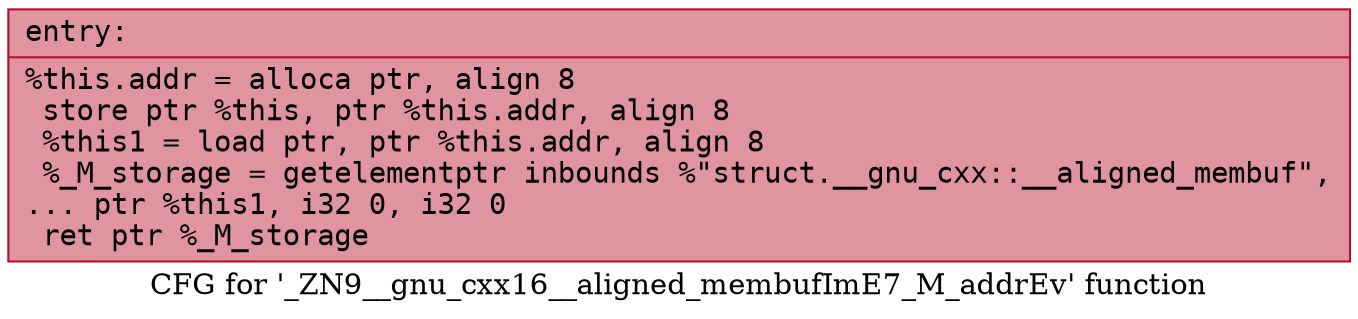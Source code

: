 digraph "CFG for '_ZN9__gnu_cxx16__aligned_membufImE7_M_addrEv' function" {
	label="CFG for '_ZN9__gnu_cxx16__aligned_membufImE7_M_addrEv' function";

	Node0x563465740760 [shape=record,color="#b70d28ff", style=filled, fillcolor="#b70d2870" fontname="Courier",label="{entry:\l|  %this.addr = alloca ptr, align 8\l  store ptr %this, ptr %this.addr, align 8\l  %this1 = load ptr, ptr %this.addr, align 8\l  %_M_storage = getelementptr inbounds %\"struct.__gnu_cxx::__aligned_membuf\",\l... ptr %this1, i32 0, i32 0\l  ret ptr %_M_storage\l}"];
}
